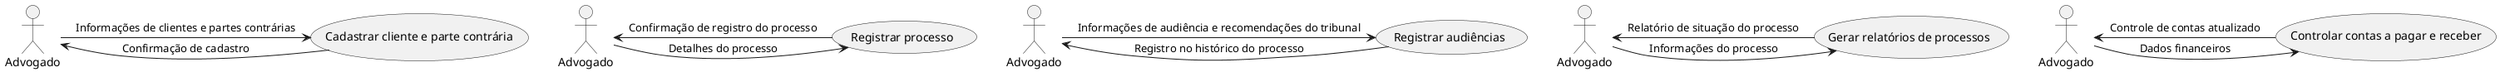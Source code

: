 @startuml
usecase "Cadastrar cliente e parte contrária" as S1
usecase "Registrar processo" as S2
usecase "Registrar audiências" as S3
usecase "Gerar relatórios de processos" as S4
usecase "Controlar contas a pagar e receber" as S5

actor Advogado as A1
actor Advogado as A2
actor Advogado as A3
actor Advogado as A4
actor Advogado as A5

A1 -> S1:Informações de clientes e partes contrárias
S1 -> A1:Confirmação de cadastro

A2 -> S2:Detalhes do processo
S2 -> A2:Confirmação de registro do processo

A3 -> S3:Informações de audiência e recomendações do tribunal
S3 -> A3:Registro no histórico do processo

A4 -> S4:Informações do processo
S4 -> A4:Relatório de situação do processo

A5 -> S5:Dados financeiros
S5 -> A5:Controle de contas atualizado
@enduml
